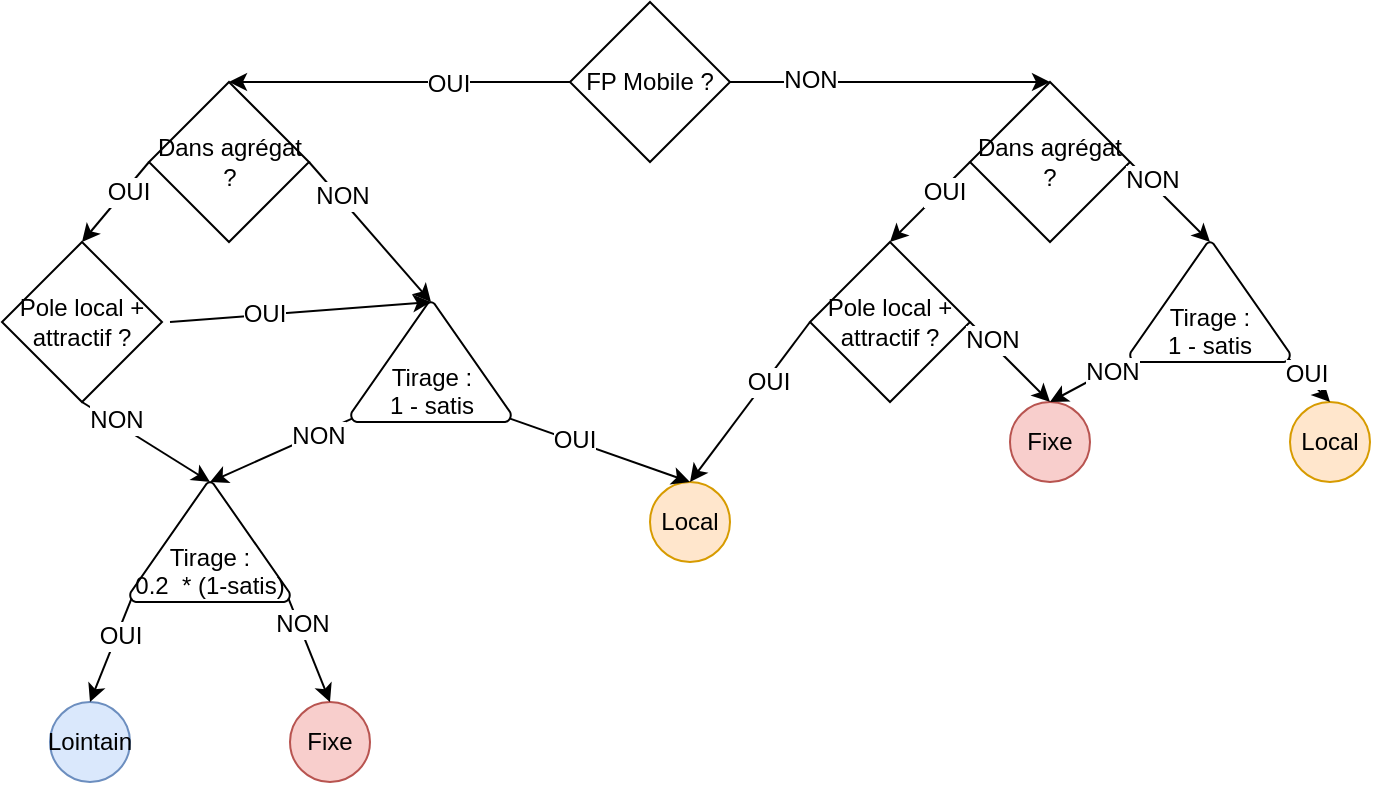 <mxfile version="10.6.2" type="device"><diagram id="PMd6ZO2U088EyQ_sGl5n" name="Page-1"><mxGraphModel dx="1333" dy="848" grid="1" gridSize="10" guides="1" tooltips="1" connect="1" arrows="1" fold="1" page="1" pageScale="1" pageWidth="827" pageHeight="1169" math="0" shadow="0"><root><mxCell id="0"/><mxCell id="1" parent="0"/><mxCell id="s4oV_tLPTamjXvc38fC_-1" value="FP Mobile ?" style="rhombus;whiteSpace=wrap;html=1;" vertex="1" parent="1"><mxGeometry x="360" width="80" height="80" as="geometry"/></mxCell><mxCell id="s4oV_tLPTamjXvc38fC_-3" value="Dans agrégat ?" style="rhombus;whiteSpace=wrap;html=1;" vertex="1" parent="1"><mxGeometry x="560" y="40" width="80" height="80" as="geometry"/></mxCell><mxCell id="s4oV_tLPTamjXvc38fC_-4" value="" style="endArrow=classic;html=1;exitX=0;exitY=0.5;exitDx=0;exitDy=0;entryX=0.5;entryY=0;entryDx=0;entryDy=0;" edge="1" parent="1" source="s4oV_tLPTamjXvc38fC_-1" target="s4oV_tLPTamjXvc38fC_-27"><mxGeometry width="50" height="50" relative="1" as="geometry"><mxPoint x="200" y="260" as="sourcePoint"/><mxPoint x="130" y="80" as="targetPoint"/></mxGeometry></mxCell><mxCell id="s4oV_tLPTamjXvc38fC_-6" value="OUI" style="text;html=1;resizable=0;points=[];align=center;verticalAlign=middle;labelBackgroundColor=#ffffff;" vertex="1" connectable="0" parent="s4oV_tLPTamjXvc38fC_-4"><mxGeometry x="-0.285" y="1" relative="1" as="geometry"><mxPoint as="offset"/></mxGeometry></mxCell><mxCell id="s4oV_tLPTamjXvc38fC_-5" value="" style="endArrow=classic;html=1;entryX=0.5;entryY=0;entryDx=0;entryDy=0;exitX=1;exitY=0.5;exitDx=0;exitDy=0;" edge="1" parent="1" source="s4oV_tLPTamjXvc38fC_-1" target="s4oV_tLPTamjXvc38fC_-3"><mxGeometry width="50" height="50" relative="1" as="geometry"><mxPoint x="380" y="210" as="sourcePoint"/><mxPoint x="430" y="160" as="targetPoint"/></mxGeometry></mxCell><mxCell id="s4oV_tLPTamjXvc38fC_-8" value="NON" style="text;html=1;resizable=0;points=[];align=center;verticalAlign=middle;labelBackgroundColor=#ffffff;" vertex="1" connectable="0" parent="s4oV_tLPTamjXvc38fC_-5"><mxGeometry x="-0.499" y="1" relative="1" as="geometry"><mxPoint as="offset"/></mxGeometry></mxCell><mxCell id="s4oV_tLPTamjXvc38fC_-9" value="Pole local + attractif ?" style="rhombus;whiteSpace=wrap;html=1;" vertex="1" parent="1"><mxGeometry x="480" y="120" width="80" height="80" as="geometry"/></mxCell><mxCell id="s4oV_tLPTamjXvc38fC_-10" value="" style="endArrow=classic;html=1;exitX=0;exitY=0.5;exitDx=0;exitDy=0;entryX=0.5;entryY=0;entryDx=0;entryDy=0;" edge="1" parent="1" source="s4oV_tLPTamjXvc38fC_-3" target="s4oV_tLPTamjXvc38fC_-9"><mxGeometry width="50" height="50" relative="1" as="geometry"><mxPoint x="290.31" y="9.828" as="sourcePoint"/><mxPoint x="50.31" y="49.828" as="targetPoint"/></mxGeometry></mxCell><mxCell id="s4oV_tLPTamjXvc38fC_-11" value="OUI" style="text;html=1;resizable=0;points=[];align=center;verticalAlign=middle;labelBackgroundColor=#ffffff;" vertex="1" connectable="0" parent="s4oV_tLPTamjXvc38fC_-10"><mxGeometry x="-0.285" y="1" relative="1" as="geometry"><mxPoint as="offset"/></mxGeometry></mxCell><mxCell id="s4oV_tLPTamjXvc38fC_-12" value="" style="endArrow=classic;html=1;entryX=0.5;entryY=0;entryDx=0;entryDy=0;exitX=1;exitY=0.5;exitDx=0;exitDy=0;entryPerimeter=0;" edge="1" parent="1" source="s4oV_tLPTamjXvc38fC_-3" target="s4oV_tLPTamjXvc38fC_-15"><mxGeometry width="50" height="50" relative="1" as="geometry"><mxPoint x="89.81" y="179.828" as="sourcePoint"/><mxPoint x="329.81" y="219.828" as="targetPoint"/></mxGeometry></mxCell><mxCell id="s4oV_tLPTamjXvc38fC_-13" value="NON" style="text;html=1;resizable=0;points=[];align=center;verticalAlign=middle;labelBackgroundColor=#ffffff;" vertex="1" connectable="0" parent="s4oV_tLPTamjXvc38fC_-12"><mxGeometry x="-0.499" y="1" relative="1" as="geometry"><mxPoint as="offset"/></mxGeometry></mxCell><mxCell id="s4oV_tLPTamjXvc38fC_-15" value="&lt;br&gt;&lt;br&gt;Tirage :&lt;br&gt;1 - satis&lt;br&gt;" style="strokeWidth=1;html=1;shape=mxgraph.flowchart.extract_or_measurement;whiteSpace=wrap;" vertex="1" parent="1"><mxGeometry x="640" y="120" width="80" height="60" as="geometry"/></mxCell><mxCell id="s4oV_tLPTamjXvc38fC_-16" value="Fixe" style="ellipse;whiteSpace=wrap;html=1;aspect=fixed;fillColor=#f8cecc;strokeColor=#b85450;" vertex="1" parent="1"><mxGeometry x="580" y="200" width="40" height="40" as="geometry"/></mxCell><mxCell id="s4oV_tLPTamjXvc38fC_-17" value="Local&lt;br&gt;" style="ellipse;whiteSpace=wrap;html=1;aspect=fixed;fillColor=#ffe6cc;strokeColor=#d79b00;" vertex="1" parent="1"><mxGeometry x="720" y="200" width="40" height="40" as="geometry"/></mxCell><mxCell id="s4oV_tLPTamjXvc38fC_-18" value="" style="endArrow=classic;html=1;entryX=0.5;entryY=0;entryDx=0;entryDy=0;exitX=0.01;exitY=0.97;exitDx=0;exitDy=0;exitPerimeter=0;" edge="1" parent="1" source="s4oV_tLPTamjXvc38fC_-15" target="s4oV_tLPTamjXvc38fC_-16"><mxGeometry width="50" height="50" relative="1" as="geometry"><mxPoint x="630" y="260" as="sourcePoint"/><mxPoint x="650.31" y="169.828" as="targetPoint"/></mxGeometry></mxCell><mxCell id="s4oV_tLPTamjXvc38fC_-19" value="NON" style="text;html=1;resizable=0;points=[];align=center;verticalAlign=middle;labelBackgroundColor=#ffffff;" vertex="1" connectable="0" parent="s4oV_tLPTamjXvc38fC_-18"><mxGeometry x="-0.499" y="1" relative="1" as="geometry"><mxPoint as="offset"/></mxGeometry></mxCell><mxCell id="s4oV_tLPTamjXvc38fC_-20" value="" style="endArrow=classic;html=1;exitX=0.99;exitY=0.97;exitDx=0;exitDy=0;entryX=0.5;entryY=0;entryDx=0;entryDy=0;exitPerimeter=0;" edge="1" parent="1" source="s4oV_tLPTamjXvc38fC_-15" target="s4oV_tLPTamjXvc38fC_-17"><mxGeometry width="50" height="50" relative="1" as="geometry"><mxPoint x="570.31" y="89.828" as="sourcePoint"/><mxPoint x="490.31" y="169.828" as="targetPoint"/></mxGeometry></mxCell><mxCell id="s4oV_tLPTamjXvc38fC_-21" value="OUI" style="text;html=1;resizable=0;points=[];align=center;verticalAlign=middle;labelBackgroundColor=#ffffff;" vertex="1" connectable="0" parent="s4oV_tLPTamjXvc38fC_-20"><mxGeometry x="-0.285" y="1" relative="1" as="geometry"><mxPoint as="offset"/></mxGeometry></mxCell><mxCell id="s4oV_tLPTamjXvc38fC_-22" value="" style="endArrow=classic;html=1;entryX=0.5;entryY=0;entryDx=0;entryDy=0;exitX=1;exitY=0.5;exitDx=0;exitDy=0;" edge="1" parent="1" source="s4oV_tLPTamjXvc38fC_-9" target="s4oV_tLPTamjXvc38fC_-16"><mxGeometry width="50" height="50" relative="1" as="geometry"><mxPoint x="611" y="228.448" as="sourcePoint"/><mxPoint x="570.31" y="289.828" as="targetPoint"/></mxGeometry></mxCell><mxCell id="s4oV_tLPTamjXvc38fC_-23" value="NON" style="text;html=1;resizable=0;points=[];align=center;verticalAlign=middle;labelBackgroundColor=#ffffff;" vertex="1" connectable="0" parent="s4oV_tLPTamjXvc38fC_-22"><mxGeometry x="-0.499" y="1" relative="1" as="geometry"><mxPoint as="offset"/></mxGeometry></mxCell><mxCell id="s4oV_tLPTamjXvc38fC_-24" value="Local" style="ellipse;whiteSpace=wrap;html=1;aspect=fixed;fillColor=#ffe6cc;strokeColor=#d79b00;" vertex="1" parent="1"><mxGeometry x="400" y="240" width="40" height="40" as="geometry"/></mxCell><mxCell id="s4oV_tLPTamjXvc38fC_-25" value="" style="endArrow=classic;html=1;exitX=0;exitY=0.5;exitDx=0;exitDy=0;entryX=0.5;entryY=0;entryDx=0;entryDy=0;" edge="1" parent="1" source="s4oV_tLPTamjXvc38fC_-9" target="s4oV_tLPTamjXvc38fC_-24"><mxGeometry width="50" height="50" relative="1" as="geometry"><mxPoint x="648.931" y="348.448" as="sourcePoint"/><mxPoint x="670.31" y="409.828" as="targetPoint"/></mxGeometry></mxCell><mxCell id="s4oV_tLPTamjXvc38fC_-26" value="OUI" style="text;html=1;resizable=0;points=[];align=center;verticalAlign=middle;labelBackgroundColor=#ffffff;" vertex="1" connectable="0" parent="s4oV_tLPTamjXvc38fC_-25"><mxGeometry x="-0.285" y="1" relative="1" as="geometry"><mxPoint as="offset"/></mxGeometry></mxCell><mxCell id="s4oV_tLPTamjXvc38fC_-27" value="Dans agrégat ?" style="rhombus;whiteSpace=wrap;html=1;" vertex="1" parent="1"><mxGeometry x="149.5" y="40" width="80" height="80" as="geometry"/></mxCell><mxCell id="s4oV_tLPTamjXvc38fC_-28" value="" style="endArrow=classic;html=1;exitX=0;exitY=0.5;exitDx=0;exitDy=0;entryX=0.5;entryY=0;entryDx=0;entryDy=0;" edge="1" parent="1" source="s4oV_tLPTamjXvc38fC_-27" target="s4oV_tLPTamjXvc38fC_-32"><mxGeometry width="50" height="50" relative="1" as="geometry"><mxPoint x="-120.19" y="9.828" as="sourcePoint"/><mxPoint x="109.81" y="119.828" as="targetPoint"/></mxGeometry></mxCell><mxCell id="s4oV_tLPTamjXvc38fC_-29" value="OUI" style="text;html=1;resizable=0;points=[];align=center;verticalAlign=middle;labelBackgroundColor=#ffffff;" vertex="1" connectable="0" parent="s4oV_tLPTamjXvc38fC_-28"><mxGeometry x="-0.285" y="1" relative="1" as="geometry"><mxPoint as="offset"/></mxGeometry></mxCell><mxCell id="s4oV_tLPTamjXvc38fC_-30" value="" style="endArrow=classic;html=1;entryX=0.5;entryY=0;entryDx=0;entryDy=0;exitX=1;exitY=0.5;exitDx=0;exitDy=0;entryPerimeter=0;" edge="1" parent="1" source="s4oV_tLPTamjXvc38fC_-27" target="s4oV_tLPTamjXvc38fC_-40"><mxGeometry width="50" height="50" relative="1" as="geometry"><mxPoint x="-320.69" y="179.828" as="sourcePoint"/><mxPoint x="269.81" y="119.828" as="targetPoint"/></mxGeometry></mxCell><mxCell id="s4oV_tLPTamjXvc38fC_-31" value="NON" style="text;html=1;resizable=0;points=[];align=center;verticalAlign=middle;labelBackgroundColor=#ffffff;" vertex="1" connectable="0" parent="s4oV_tLPTamjXvc38fC_-30"><mxGeometry x="-0.499" y="1" relative="1" as="geometry"><mxPoint as="offset"/></mxGeometry></mxCell><mxCell id="s4oV_tLPTamjXvc38fC_-32" value="Pole local + attractif ?" style="rhombus;whiteSpace=wrap;html=1;" vertex="1" parent="1"><mxGeometry x="76" y="120" width="80" height="80" as="geometry"/></mxCell><mxCell id="s4oV_tLPTamjXvc38fC_-35" value="" style="endArrow=classic;html=1;exitX=0.5;exitY=1;exitDx=0;exitDy=0;entryX=0.5;entryY=0;entryDx=0;entryDy=0;entryPerimeter=0;" edge="1" parent="1" source="s4oV_tLPTamjXvc38fC_-32" target="s4oV_tLPTamjXvc38fC_-39"><mxGeometry width="50" height="50" relative="1" as="geometry"><mxPoint x="710.31" y="169.828" as="sourcePoint"/><mxPoint x="180" y="200" as="targetPoint"/></mxGeometry></mxCell><mxCell id="s4oV_tLPTamjXvc38fC_-36" value="NON" style="text;html=1;resizable=0;points=[];align=center;verticalAlign=middle;labelBackgroundColor=#ffffff;" vertex="1" connectable="0" parent="s4oV_tLPTamjXvc38fC_-35"><mxGeometry x="-0.499" y="1" relative="1" as="geometry"><mxPoint as="offset"/></mxGeometry></mxCell><mxCell id="s4oV_tLPTamjXvc38fC_-37" value="" style="endArrow=classic;html=1;entryX=0.5;entryY=0;entryDx=0;entryDy=0;entryPerimeter=0;" edge="1" parent="1" target="s4oV_tLPTamjXvc38fC_-40"><mxGeometry width="50" height="50" relative="1" as="geometry"><mxPoint x="160" y="160" as="sourcePoint"/><mxPoint x="60" y="200" as="targetPoint"/></mxGeometry></mxCell><mxCell id="s4oV_tLPTamjXvc38fC_-38" value="OUI" style="text;html=1;resizable=0;points=[];align=center;verticalAlign=middle;labelBackgroundColor=#ffffff;" vertex="1" connectable="0" parent="s4oV_tLPTamjXvc38fC_-37"><mxGeometry x="-0.285" y="1" relative="1" as="geometry"><mxPoint as="offset"/></mxGeometry></mxCell><mxCell id="s4oV_tLPTamjXvc38fC_-39" value="&lt;br&gt;&lt;br&gt;Tirage :&lt;br&gt;0.2&amp;nbsp; * (1-satis)&lt;br&gt;" style="strokeWidth=1;html=1;shape=mxgraph.flowchart.extract_or_measurement;whiteSpace=wrap;" vertex="1" parent="1"><mxGeometry x="140" y="240" width="80" height="60" as="geometry"/></mxCell><mxCell id="s4oV_tLPTamjXvc38fC_-40" value="&lt;br&gt;&lt;br&gt;Tirage :&lt;br&gt;1 - satis&lt;br&gt;" style="strokeWidth=1;html=1;shape=mxgraph.flowchart.extract_or_measurement;whiteSpace=wrap;" vertex="1" parent="1"><mxGeometry x="250.5" y="150" width="80" height="60" as="geometry"/></mxCell><mxCell id="s4oV_tLPTamjXvc38fC_-42" value="" style="endArrow=classic;html=1;exitX=0.99;exitY=0.97;exitDx=0;exitDy=0;entryX=0.5;entryY=0;entryDx=0;entryDy=0;exitPerimeter=0;" edge="1" parent="1" target="s4oV_tLPTamjXvc38fC_-24" source="s4oV_tLPTamjXvc38fC_-40"><mxGeometry width="50" height="50" relative="1" as="geometry"><mxPoint x="170.707" y="309.828" as="sourcePoint"/><mxPoint x="400.81" y="439.828" as="targetPoint"/></mxGeometry></mxCell><mxCell id="s4oV_tLPTamjXvc38fC_-43" value="OUI" style="text;html=1;resizable=0;points=[];align=center;verticalAlign=middle;labelBackgroundColor=#ffffff;" vertex="1" connectable="0" parent="s4oV_tLPTamjXvc38fC_-42"><mxGeometry x="-0.285" y="1" relative="1" as="geometry"><mxPoint as="offset"/></mxGeometry></mxCell><mxCell id="s4oV_tLPTamjXvc38fC_-44" value="" style="endArrow=classic;html=1;exitX=0.01;exitY=0.97;exitDx=0;exitDy=0;entryX=0.5;entryY=0;entryDx=0;entryDy=0;entryPerimeter=0;exitPerimeter=0;" edge="1" parent="1" source="s4oV_tLPTamjXvc38fC_-40" target="s4oV_tLPTamjXvc38fC_-39"><mxGeometry width="50" height="50" relative="1" as="geometry"><mxPoint x="166.069" y="169.828" as="sourcePoint"/><mxPoint x="230.207" y="209.828" as="targetPoint"/></mxGeometry></mxCell><mxCell id="s4oV_tLPTamjXvc38fC_-45" value="NON" style="text;html=1;resizable=0;points=[];align=center;verticalAlign=middle;labelBackgroundColor=#ffffff;" vertex="1" connectable="0" parent="s4oV_tLPTamjXvc38fC_-44"><mxGeometry x="-0.499" y="1" relative="1" as="geometry"><mxPoint as="offset"/></mxGeometry></mxCell><mxCell id="s4oV_tLPTamjXvc38fC_-46" value="Lointain" style="ellipse;whiteSpace=wrap;html=1;aspect=fixed;fillColor=#dae8fc;strokeColor=#6c8ebf;" vertex="1" parent="1"><mxGeometry x="100" y="350" width="40" height="40" as="geometry"/></mxCell><mxCell id="s4oV_tLPTamjXvc38fC_-47" value="" style="endArrow=classic;html=1;exitX=0.01;exitY=0.97;exitDx=0;exitDy=0;entryX=0.5;entryY=0;entryDx=0;entryDy=0;exitPerimeter=0;" edge="1" parent="1" target="s4oV_tLPTamjXvc38fC_-46" source="s4oV_tLPTamjXvc38fC_-39"><mxGeometry width="50" height="50" relative="1" as="geometry"><mxPoint x="156.707" y="298.448" as="sourcePoint"/><mxPoint x="416.81" y="429.828" as="targetPoint"/></mxGeometry></mxCell><mxCell id="s4oV_tLPTamjXvc38fC_-48" value="OUI" style="text;html=1;resizable=0;points=[];align=center;verticalAlign=middle;labelBackgroundColor=#ffffff;" vertex="1" connectable="0" parent="s4oV_tLPTamjXvc38fC_-47"><mxGeometry x="-0.285" y="1" relative="1" as="geometry"><mxPoint as="offset"/></mxGeometry></mxCell><mxCell id="s4oV_tLPTamjXvc38fC_-49" value="Fixe" style="ellipse;whiteSpace=wrap;html=1;aspect=fixed;fillColor=#f8cecc;strokeColor=#b85450;" vertex="1" parent="1"><mxGeometry x="220" y="350" width="40" height="40" as="geometry"/></mxCell><mxCell id="s4oV_tLPTamjXvc38fC_-50" value="" style="endArrow=classic;html=1;entryX=0.5;entryY=0;entryDx=0;entryDy=0;exitX=0.99;exitY=0.97;exitDx=0;exitDy=0;exitPerimeter=0;" edge="1" parent="1" target="s4oV_tLPTamjXvc38fC_-49" source="s4oV_tLPTamjXvc38fC_-39"><mxGeometry width="50" height="50" relative="1" as="geometry"><mxPoint x="240.207" y="309.828" as="sourcePoint"/><mxPoint x="250.31" y="439.828" as="targetPoint"/></mxGeometry></mxCell><mxCell id="s4oV_tLPTamjXvc38fC_-51" value="NON" style="text;html=1;resizable=0;points=[];align=center;verticalAlign=middle;labelBackgroundColor=#ffffff;" vertex="1" connectable="0" parent="s4oV_tLPTamjXvc38fC_-50"><mxGeometry x="-0.499" y="1" relative="1" as="geometry"><mxPoint as="offset"/></mxGeometry></mxCell></root></mxGraphModel></diagram></mxfile>
